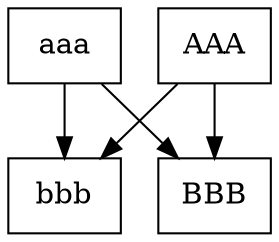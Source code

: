 digraph G {
  node [shape=box]

  aaa -> bbb
  aaa -> BBB
  AAA -> BBB
  AAA -> bbb
}

digraph G {
  node [shape=box]

  aaa -> bbb
  aaa -> BBB
  AAA -> BBB
  AAA -> bbb
}
